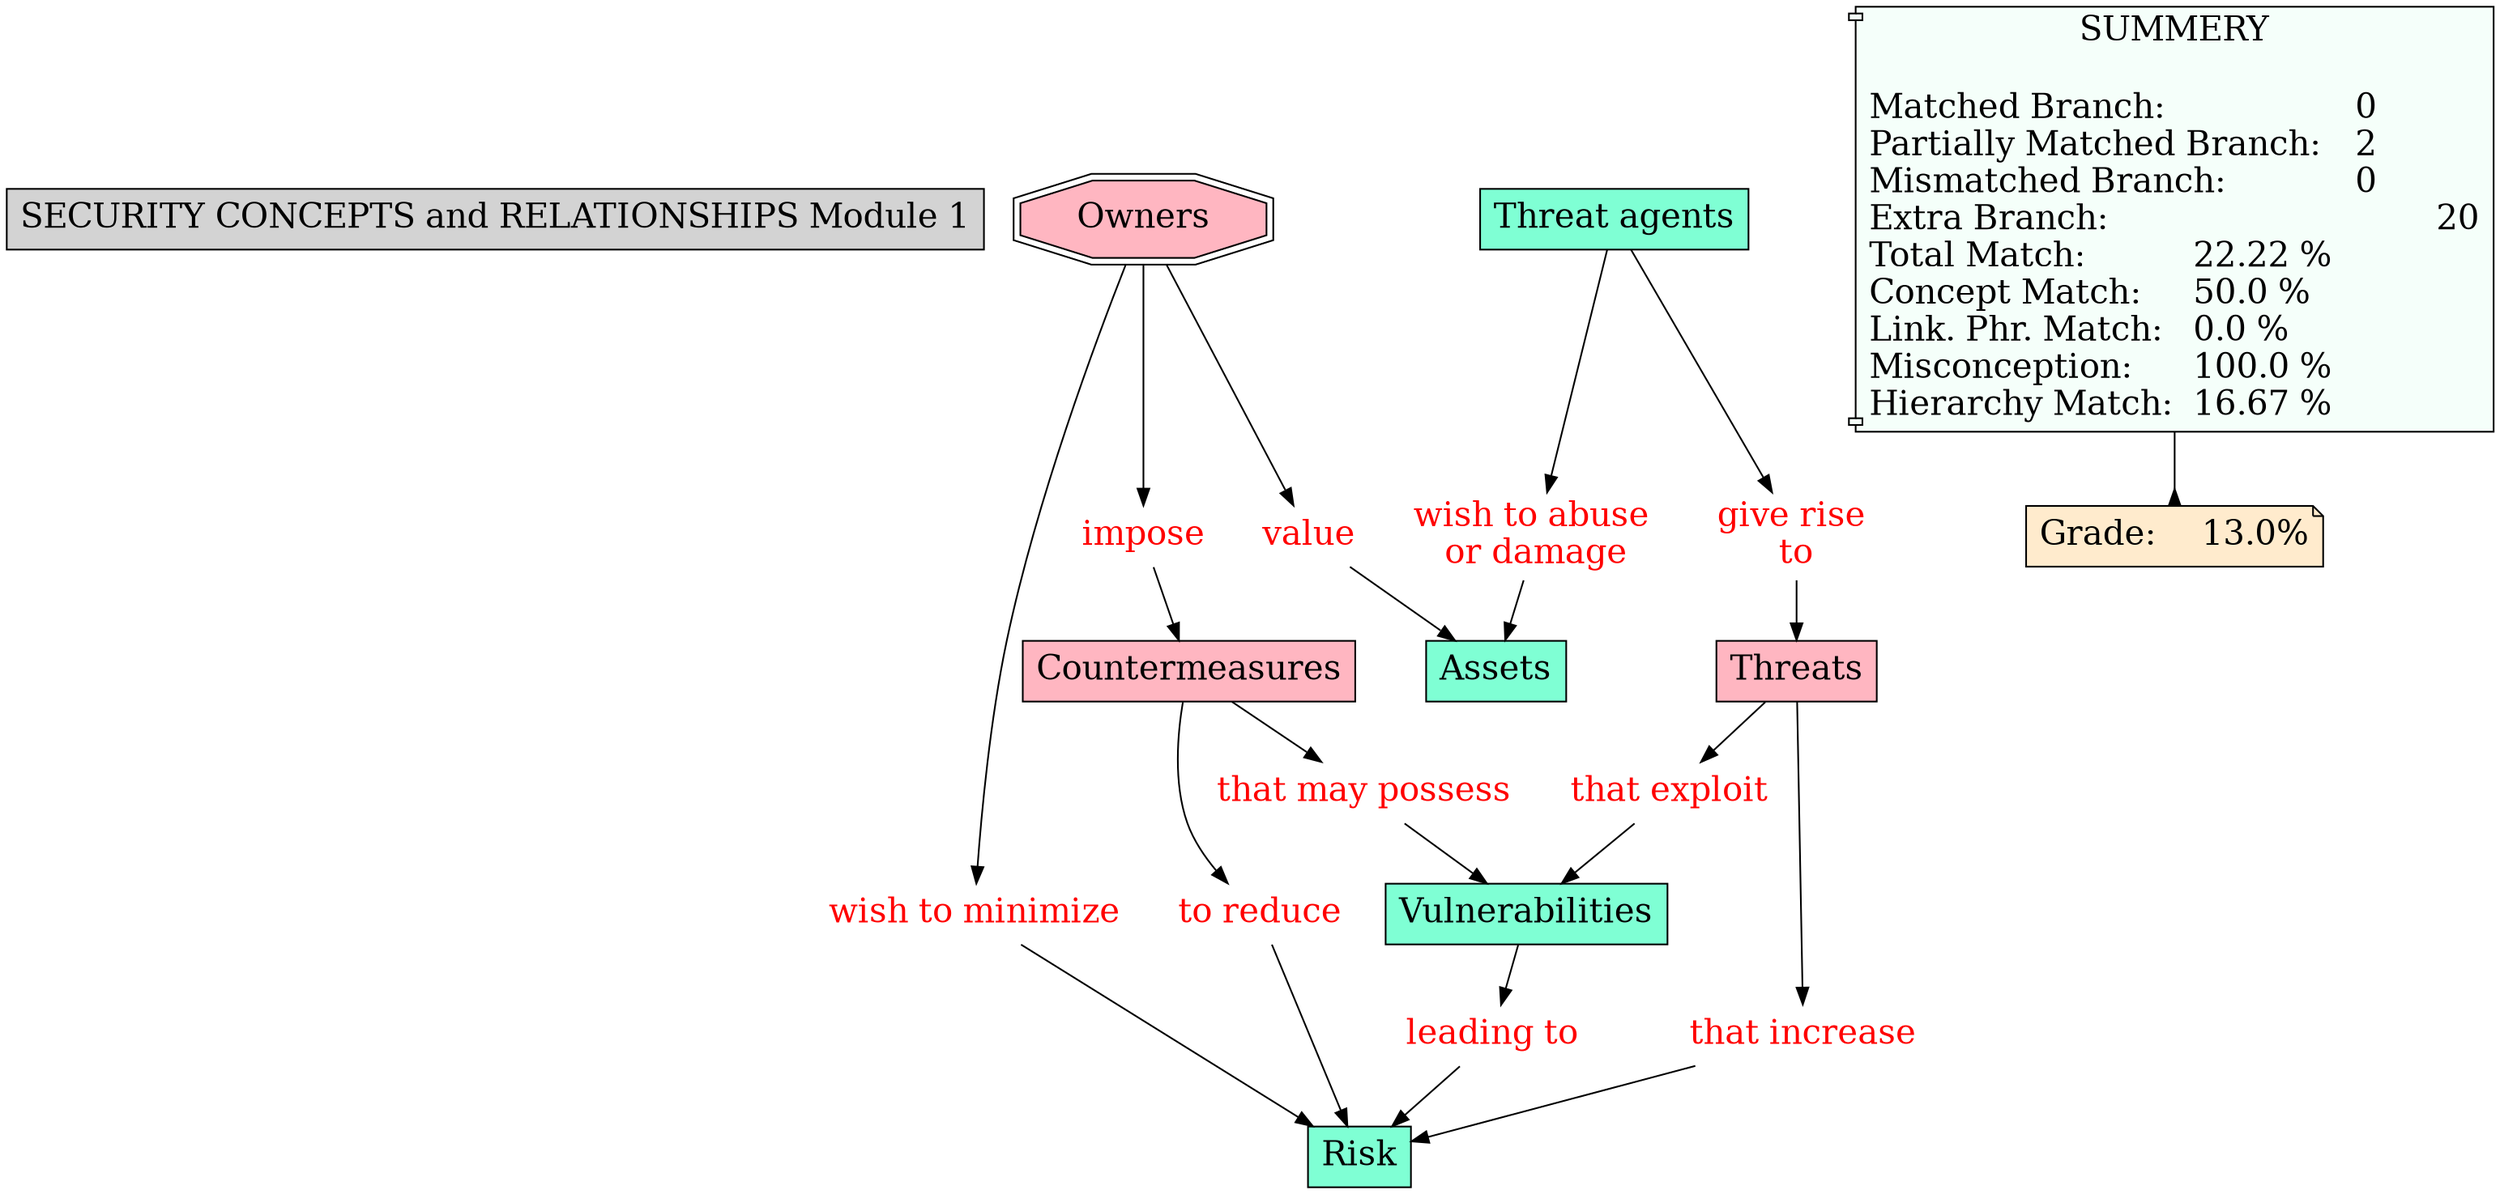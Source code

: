 // The Round Table
digraph {
	"1S2NC59LY-RJ88MP-929" [label="SECURITY CONCEPTS and RELATIONSHIPS Module 1" Gsplines=true fontsize=20 shape=rect style=filled]
	"1S2NC59LY-21WYX8Y-92Q" [label=Vulnerabilities Gsplines=true fontsize=20 shape=rect style=filled]
	"1S2NC59LY-1Q3F83J-92M" [label=Countermeasures Gsplines=true fontsize=20 shape=rect style=filled]
	"1S2NC59LY-6BFR1K-930" [label=Threats Gsplines=true fontsize=20 shape=rect style=filled]
	"1S2NC59LY-VXC8JG-92T" [label="Threat agents" Gsplines=true fontsize=20 shape=rect style=filled]
	"1S2NC59LY-VXC8JG-92T" [label="Threat agents
" Gsplines=true fillcolor=aquamarine fontsize=20 shape=rect style=filled]
	"1S2NFLK5Y-3CXD9K-F30" [label="wish to abuse 
or damage" Gsplines=true fontcolor=red fontsize=20 shape=none]
	"1S2NC59LY-VXC8JG-92T" -> "1S2NFLK5Y-3CXD9K-F30" [constraint=true]
	"1S2NC59LY-1Z13J0-92F" [label=Owners Gsplines=true fillcolor="#FFB6C1" fontsize=20 shape=doubleoctagon style=filled]
	"1S2NC59LZ-S1VN86-94B" [label="wish to minimize
" Gsplines=true fontcolor=red fontsize=20 shape=none]
	"1S2NC59LY-1Z13J0-92F" -> "1S2NC59LZ-S1VN86-94B" [constraint=true]
	"1S2NC59LY-1Z13J0-92F" [label=Owners Gsplines=true fillcolor="#FFB6C1" fontsize=20 shape=doubleoctagon style=filled]
	"1S2NC59LZ-28XB5ZW-93W" [label=value Gsplines=true fontcolor=red fontsize=20 shape=none]
	"1S2NC59LY-1Z13J0-92F" -> "1S2NC59LZ-28XB5ZW-93W" [constraint=true]
	"1S2NC59LZ-1BMQRL6-95P" [label="leading to
" Gsplines=true fontcolor=red fontsize=20 shape=none]
	"1S2NC59LY-22X8GJF-92J" [label=Risk Gsplines=true fillcolor=aquamarine fontsize=20 shape=rect style=filled]
	"1S2NC59LZ-1BMQRL6-95P" -> "1S2NC59LY-22X8GJF-92J" [constraint=true]
	"1S2NC59LY-VXC8JG-92T" [label="Threat agents
" Gsplines=true fillcolor=aquamarine fontsize=20 shape=rect style=filled]
	"1S2NC59LZ-1F5YP7B-964" [label="give rise 
to" Gsplines=true fontcolor=red fontsize=20 shape=none]
	"1S2NC59LY-VXC8JG-92T" -> "1S2NC59LZ-1F5YP7B-964" [constraint=true]
	"1S2NC59LZ-Y21DBX-971" [label="that increase
" Gsplines=true fontcolor=red fontsize=20 shape=none]
	"1S2NC59LY-22X8GJF-92J" [label=Risk Gsplines=true fillcolor=aquamarine fontsize=20 shape=rect style=filled]
	"1S2NC59LZ-Y21DBX-971" -> "1S2NC59LY-22X8GJF-92J" [constraint=true]
	"1S2NC59LZ-1562LTZ-94S" [label="to reduce" Gsplines=true fontcolor=red fontsize=20 shape=none]
	"1S2NC59LY-22X8GJF-92J" [label=Risk Gsplines=true fillcolor=aquamarine fontsize=20 shape=rect style=filled]
	"1S2NC59LZ-1562LTZ-94S" -> "1S2NC59LY-22X8GJF-92J" [constraint=true]
	"1S2NFLK5Y-3CXD9K-F30" [label="wish to abuse 
or damage" Gsplines=true fontcolor=red fontsize=20 shape=none]
	"1S2NC59LY-PQV4N5-92X" [label=Assets Gsplines=true fillcolor=aquamarine fontsize=20 shape=rect style=filled]
	"1S2NFLK5Y-3CXD9K-F30" -> "1S2NC59LY-PQV4N5-92X" [constraint=true]
	"1S2NC59LZ-1F5YP7B-964" [label="give rise 
to" Gsplines=true fontcolor=red fontsize=20 shape=none]
	"1S2NC59LY-6BFR1K-930" [label=Threats Gsplines=true fillcolor="#FFB6C1" fontsize=20 shape=rect style=filled]
	"1S2NC59LZ-1F5YP7B-964" -> "1S2NC59LY-6BFR1K-930" [constraint=true]
	"1S2NC59LY-6BFR1K-930" [label=Threats Gsplines=true fillcolor="#FFB6C1" fontsize=20 shape=rect style=filled]
	"1S2NC59LZ-NDDN50-97H" [label="that exploit
" Gsplines=true fontcolor=red fontsize=20 shape=none]
	"1S2NC59LY-6BFR1K-930" -> "1S2NC59LZ-NDDN50-97H" [constraint=true]
	"1S2NC59LY-1Q3F83J-92M" [label=Countermeasures Gsplines=true fillcolor="#FFB6C1" fontsize=20 shape=rect style=filled]
	"1S2NC59LZ-1562LTZ-94S" [label="to reduce" Gsplines=true fontcolor=red fontsize=20 shape=none]
	"1S2NC59LY-1Q3F83J-92M" -> "1S2NC59LZ-1562LTZ-94S" [constraint=true]
	"1S2NC59LZ-28XB5ZW-93W" [label=value Gsplines=true fontcolor=red fontsize=20 shape=none]
	"1S2NC59LY-PQV4N5-92X" [label=Assets Gsplines=true fillcolor=aquamarine fontsize=20 shape=rect style=filled]
	"1S2NC59LZ-28XB5ZW-93W" -> "1S2NC59LY-PQV4N5-92X" [constraint=true]
	"1S2NC59LY-1Z13J0-92F" [label=Owners Gsplines=true fillcolor="#FFB6C1" fontsize=20 shape=doubleoctagon style=filled]
	"1S2NC59LY-J8Q3RN-93B" [label=impose Gsplines=true fontcolor=red fontsize=20 shape=none]
	"1S2NC59LY-1Z13J0-92F" -> "1S2NC59LY-J8Q3RN-93B" [constraint=true]
	"1S2NC59LZ-XL0H3M-957" [label="that may possess
" Gsplines=true fontcolor=red fontsize=20 shape=none]
	"1S2NC59LY-21WYX8Y-92Q" [label=Vulnerabilities Gsplines=true fillcolor=aquamarine fontsize=20 shape=rect style=filled]
	"1S2NC59LZ-XL0H3M-957" -> "1S2NC59LY-21WYX8Y-92Q" [constraint=true]
	"1S2NC59LY-1Q3F83J-92M" [label=Countermeasures Gsplines=true fillcolor="#FFB6C1" fontsize=20 shape=rect style=filled]
	"1S2NC59LZ-XL0H3M-957" [label="that may possess
" Gsplines=true fontcolor=red fontsize=20 shape=none]
	"1S2NC59LY-1Q3F83J-92M" -> "1S2NC59LZ-XL0H3M-957" [constraint=true]
	"1S2NC59LZ-NDDN50-97H" [label="that exploit
" Gsplines=true fontcolor=red fontsize=20 shape=none]
	"1S2NC59LY-21WYX8Y-92Q" [label=Vulnerabilities Gsplines=true fillcolor=aquamarine fontsize=20 shape=rect style=filled]
	"1S2NC59LZ-NDDN50-97H" -> "1S2NC59LY-21WYX8Y-92Q" [constraint=true]
	"1S2NC59LZ-S1VN86-94B" [label="wish to minimize
" Gsplines=true fontcolor=red fontsize=20 shape=none]
	"1S2NC59LY-22X8GJF-92J" [label=Risk Gsplines=true fillcolor=aquamarine fontsize=20 shape=rect style=filled]
	"1S2NC59LZ-S1VN86-94B" -> "1S2NC59LY-22X8GJF-92J" [constraint=true]
	"1S2NC59LY-21WYX8Y-92Q" [label=Vulnerabilities Gsplines=true fillcolor=aquamarine fontsize=20 shape=rect style=filled]
	"1S2NC59LZ-1BMQRL6-95P" [label="leading to
" Gsplines=true fontcolor=red fontsize=20 shape=none]
	"1S2NC59LY-21WYX8Y-92Q" -> "1S2NC59LZ-1BMQRL6-95P" [constraint=true]
	"1S2NC59LY-6BFR1K-930" [label=Threats Gsplines=true fillcolor="#FFB6C1" fontsize=20 shape=rect style=filled]
	"1S2NC59LZ-Y21DBX-971" [label="that increase
" Gsplines=true fontcolor=red fontsize=20 shape=none]
	"1S2NC59LY-6BFR1K-930" -> "1S2NC59LZ-Y21DBX-971" [constraint=true]
	"1S2NC59LY-J8Q3RN-93B" [label=impose Gsplines=true fontcolor=red fontsize=20 shape=none]
	"1S2NC59LY-1Q3F83J-92M" [label=Countermeasures Gsplines=true fillcolor="#FFB6C1" fontsize=20 shape=rect style=filled]
	"1S2NC59LY-J8Q3RN-93B" -> "1S2NC59LY-1Q3F83J-92M" [constraint=true]
	Stat [label="SUMMERY

Matched Branch:			0\lPartially Matched Branch:	2\lMismatched Branch:		0\lExtra Branch:				20\lTotal Match:		22.22 %\lConcept Match:	50.0 %\lLink. Phr. Match:	0.0 %\lMisconception:	100.0 %\lHierarchy Match:	16.67 %\l" Gsplines=true fillcolor="#F5FFFA" fontsize=20 shape=component style=filled]
	Grade [label="Grade:	13.0%" Gsplines=true fillcolor="#FFEBCD" fontsize=20 shape=note style=filled]
	Stat -> Grade [arrowhead=inv color=black constraint=true]
}
